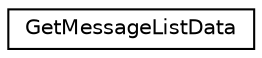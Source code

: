 digraph "Graphical Class Hierarchy"
{
  edge [fontname="Helvetica",fontsize="10",labelfontname="Helvetica",labelfontsize="10"];
  node [fontname="Helvetica",fontsize="10",shape=record];
  rankdir="LR";
  Node0 [label="GetMessageListData",height=0.2,width=0.4,color="black", fillcolor="white", style="filled",URL="$struct_get_message_list_data.html",tooltip="Get list of message data. "];
}
